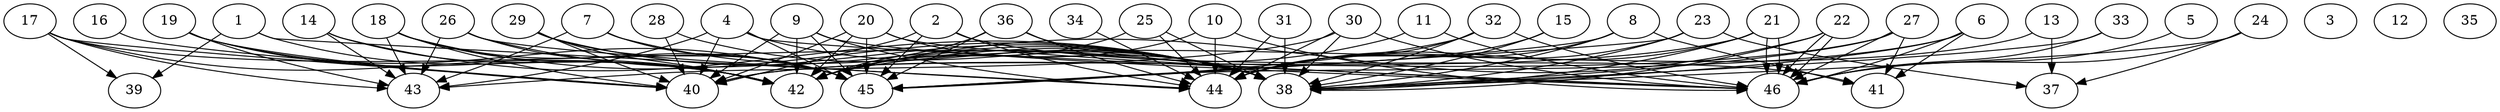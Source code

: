 // DAG (tier=3-complex, mode=compute, n=46, ccr=0.471, fat=0.805, density=0.628, regular=0.234, jump=0.316, mindata=1048576, maxdata=16777216)
// DAG automatically generated by daggen at Sun Aug 24 16:33:34 2025
// /home/ermia/Project/Environments/daggen/bin/daggen --dot --ccr 0.471 --fat 0.805 --regular 0.234 --density 0.628 --jump 0.316 --mindata 1048576 --maxdata 16777216 -n 46 
digraph G {
  1 [size="13468885065479582", alpha="0.09", expect_size="6734442532739791"]
  1 -> 39 [size ="1014283504713728"]
  1 -> 42 [size ="1014283504713728"]
  1 -> 44 [size ="1014283504713728"]
  2 [size="159336963640927584", alpha="0.02", expect_size="79668481820463792"]
  2 -> 40 [size ="70645534687232"]
  2 -> 41 [size ="70645534687232"]
  2 -> 44 [size ="70645534687232"]
  2 -> 45 [size ="70645534687232"]
  3 [size="8300012312791392", alpha="0.16", expect_size="4150006156395696"]
  4 [size="4305017692650230784", alpha="0.02", expect_size="2152508846325115392"]
  4 -> 38 [size ="1445068800000000"]
  4 -> 40 [size ="1445068800000000"]
  4 -> 43 [size ="1445068800000000"]
  4 -> 45 [size ="1445068800000000"]
  4 -> 46 [size ="1445068800000000"]
  5 [size="449731162525434642432", alpha="0.05", expect_size="224865581262717321216"]
  5 -> 46 [size ="469596993748992"]
  6 [size="1263343454526250156032", alpha="0.04", expect_size="631671727263125078016"]
  6 -> 38 [size ="934912450363392"]
  6 -> 41 [size ="934912450363392"]
  6 -> 45 [size ="934912450363392"]
  6 -> 46 [size ="934912450363392"]
  7 [size="2461722437902447673344", alpha="0.10", expect_size="1230861218951223836672"]
  7 -> 38 [size ="1458532272570368"]
  7 -> 43 [size ="1458532272570368"]
  7 -> 45 [size ="1458532272570368"]
  8 [size="5856089596993516", alpha="0.17", expect_size="2928044798496758"]
  8 -> 38 [size ="119923212812288"]
  8 -> 41 [size ="119923212812288"]
  8 -> 44 [size ="119923212812288"]
  8 -> 45 [size ="119923212812288"]
  9 [size="4354323553519681536", alpha="0.19", expect_size="2177161776759840768"]
  9 -> 40 [size ="1567799302422528"]
  9 -> 42 [size ="1567799302422528"]
  9 -> 44 [size ="1567799302422528"]
  9 -> 45 [size ="1567799302422528"]
  9 -> 46 [size ="1567799302422528"]
  10 [size="1452831180344834304", alpha="0.18", expect_size="726415590172417152"]
  10 -> 42 [size ="1149298225971200"]
  10 -> 44 [size ="1149298225971200"]
  10 -> 46 [size ="1149298225971200"]
  11 [size="7180299593576349696", alpha="0.17", expect_size="3590149796788174848"]
  11 -> 42 [size ="29774994997248"]
  11 -> 46 [size ="29774994997248"]
  12 [size="679529197683415296", alpha="0.17", expect_size="339764598841707648"]
  13 [size="95130561984476479488", alpha="0.17", expect_size="47565280992238239744"]
  13 -> 37 [size ="166713215680512"]
  13 -> 42 [size ="166713215680512"]
  14 [size="2401014485625060352", alpha="0.10", expect_size="1200507242812530176"]
  14 -> 38 [size ="1180933344460800"]
  14 -> 42 [size ="1180933344460800"]
  14 -> 43 [size ="1180933344460800"]
  15 [size="169357631959175528448", alpha="0.09", expect_size="84678815979587764224"]
  15 -> 38 [size ="244883675676672"]
  15 -> 44 [size ="244883675676672"]
  16 [size="731724988284928000000", alpha="0.07", expect_size="365862494142464000000"]
  16 -> 40 [size ="649613803520000"]
  17 [size="75831483369750848", alpha="0.12", expect_size="37915741684875424"]
  17 -> 38 [size ="1882155676336128"]
  17 -> 39 [size ="1882155676336128"]
  17 -> 40 [size ="1882155676336128"]
  17 -> 42 [size ="1882155676336128"]
  17 -> 43 [size ="1882155676336128"]
  18 [size="2294555335760273920", alpha="0.19", expect_size="1147277667880136960"]
  18 -> 38 [size ="1902061197197312"]
  18 -> 40 [size ="1902061197197312"]
  18 -> 42 [size ="1902061197197312"]
  18 -> 43 [size ="1902061197197312"]
  18 -> 45 [size ="1902061197197312"]
  19 [size="1468750106030463488", alpha="0.04", expect_size="734375053015231744"]
  19 -> 40 [size ="1354703686336512"]
  19 -> 42 [size ="1354703686336512"]
  19 -> 43 [size ="1354703686336512"]
  19 -> 45 [size ="1354703686336512"]
  20 [size="1494030121108668153856", alpha="0.18", expect_size="747015060554334076928"]
  20 -> 38 [size ="1045513285664768"]
  20 -> 40 [size ="1045513285664768"]
  20 -> 42 [size ="1045513285664768"]
  20 -> 45 [size ="1045513285664768"]
  20 -> 46 [size ="1045513285664768"]
  21 [size="869192593094382", alpha="0.16", expect_size="434596296547191"]
  21 -> 38 [size ="52344947474432"]
  21 -> 40 [size ="52344947474432"]
  21 -> 44 [size ="52344947474432"]
  21 -> 46 [size ="52344947474432"]
  21 -> 46 [size ="52344947474432"]
  22 [size="3446877938950540288", alpha="0.01", expect_size="1723438969475270144"]
  22 -> 38 [size ="1425756076900352"]
  22 -> 42 [size ="1425756076900352"]
  22 -> 46 [size ="1425756076900352"]
  22 -> 46 [size ="1425756076900352"]
  23 [size="859408691346608384", alpha="0.01", expect_size="429704345673304192"]
  23 -> 37 [size ="743426928672768"]
  23 -> 38 [size ="743426928672768"]
  23 -> 44 [size ="743426928672768"]
  23 -> 45 [size ="743426928672768"]
  24 [size="15130676377650400", alpha="0.04", expect_size="7565338188825200"]
  24 -> 37 [size ="279087511764992"]
  24 -> 38 [size ="279087511764992"]
  24 -> 46 [size ="279087511764992"]
  25 [size="888529536401527680", alpha="0.06", expect_size="444264768200763840"]
  25 -> 38 [size ="434382389116928"]
  25 -> 42 [size ="434382389116928"]
  25 -> 44 [size ="434382389116928"]
  26 [size="58122782233873016", alpha="0.15", expect_size="29061391116936508"]
  26 -> 38 [size ="2110067100876800"]
  26 -> 42 [size ="2110067100876800"]
  26 -> 43 [size ="2110067100876800"]
  26 -> 44 [size ="2110067100876800"]
  27 [size="12481532120059494", alpha="0.06", expect_size="6240766060029747"]
  27 -> 38 [size ="921675856084992"]
  27 -> 40 [size ="921675856084992"]
  27 -> 41 [size ="921675856084992"]
  27 -> 46 [size ="921675856084992"]
  28 [size="103323866010988112", alpha="0.19", expect_size="51661933005494056"]
  28 -> 38 [size ="1661830430720000"]
  28 -> 40 [size ="1661830430720000"]
  29 [size="173019361394107808", alpha="0.18", expect_size="86509680697053904"]
  29 -> 38 [size ="69723500838912"]
  29 -> 40 [size ="69723500838912"]
  29 -> 42 [size ="69723500838912"]
  29 -> 45 [size ="69723500838912"]
  30 [size="516666570466175744", alpha="0.04", expect_size="258333285233087872"]
  30 -> 38 [size ="1036542172725248"]
  30 -> 43 [size ="1036542172725248"]
  30 -> 44 [size ="1036542172725248"]
  30 -> 46 [size ="1036542172725248"]
  31 [size="12356719099743094", alpha="0.13", expect_size="6178359549871547"]
  31 -> 38 [size ="341988658380800"]
  31 -> 44 [size ="341988658380800"]
  32 [size="607208285028408832", alpha="0.15", expect_size="303604142514204416"]
  32 -> 38 [size ="307653339250688"]
  32 -> 44 [size ="307653339250688"]
  32 -> 45 [size ="307653339250688"]
  32 -> 46 [size ="307653339250688"]
  33 [size="185352116588897107968", alpha="0.05", expect_size="92676058294448553984"]
  33 -> 38 [size ="260068859707392"]
  33 -> 46 [size ="260068859707392"]
  34 [size="5530659004079931392", alpha="0.13", expect_size="2765329502039965696"]
  34 -> 44 [size ="25019266629632"]
  35 [size="1313181742546771968", alpha="0.06", expect_size="656590871273385984"]
  36 [size="3261260567448421138432", alpha="0.20", expect_size="1630630283724210569216"]
  36 -> 38 [size ="1759328696532992"]
  36 -> 42 [size ="1759328696532992"]
  36 -> 44 [size ="1759328696532992"]
  36 -> 45 [size ="1759328696532992"]
  37 [size="4529629508931145433088", alpha="0.13", expect_size="2264814754465572716544"]
  38 [size="33854030469951272", alpha="0.07", expect_size="16927015234975636"]
  39 [size="238272832346134944", alpha="0.14", expect_size="119136416173067472"]
  40 [size="3551698894050868736", alpha="0.01", expect_size="1775849447025434368"]
  41 [size="1144161764557199507456", alpha="0.13", expect_size="572080882278599753728"]
  42 [size="36160065331499048", alpha="0.05", expect_size="18080032665749524"]
  43 [size="69287972921350815744", alpha="0.01", expect_size="34643986460675407872"]
  44 [size="262773649050697728000", alpha="0.07", expect_size="131386824525348864000"]
  45 [size="74600844728917264", alpha="0.15", expect_size="37300422364458632"]
  46 [size="87061683740561776", alpha="0.04", expect_size="43530841870280888"]
}